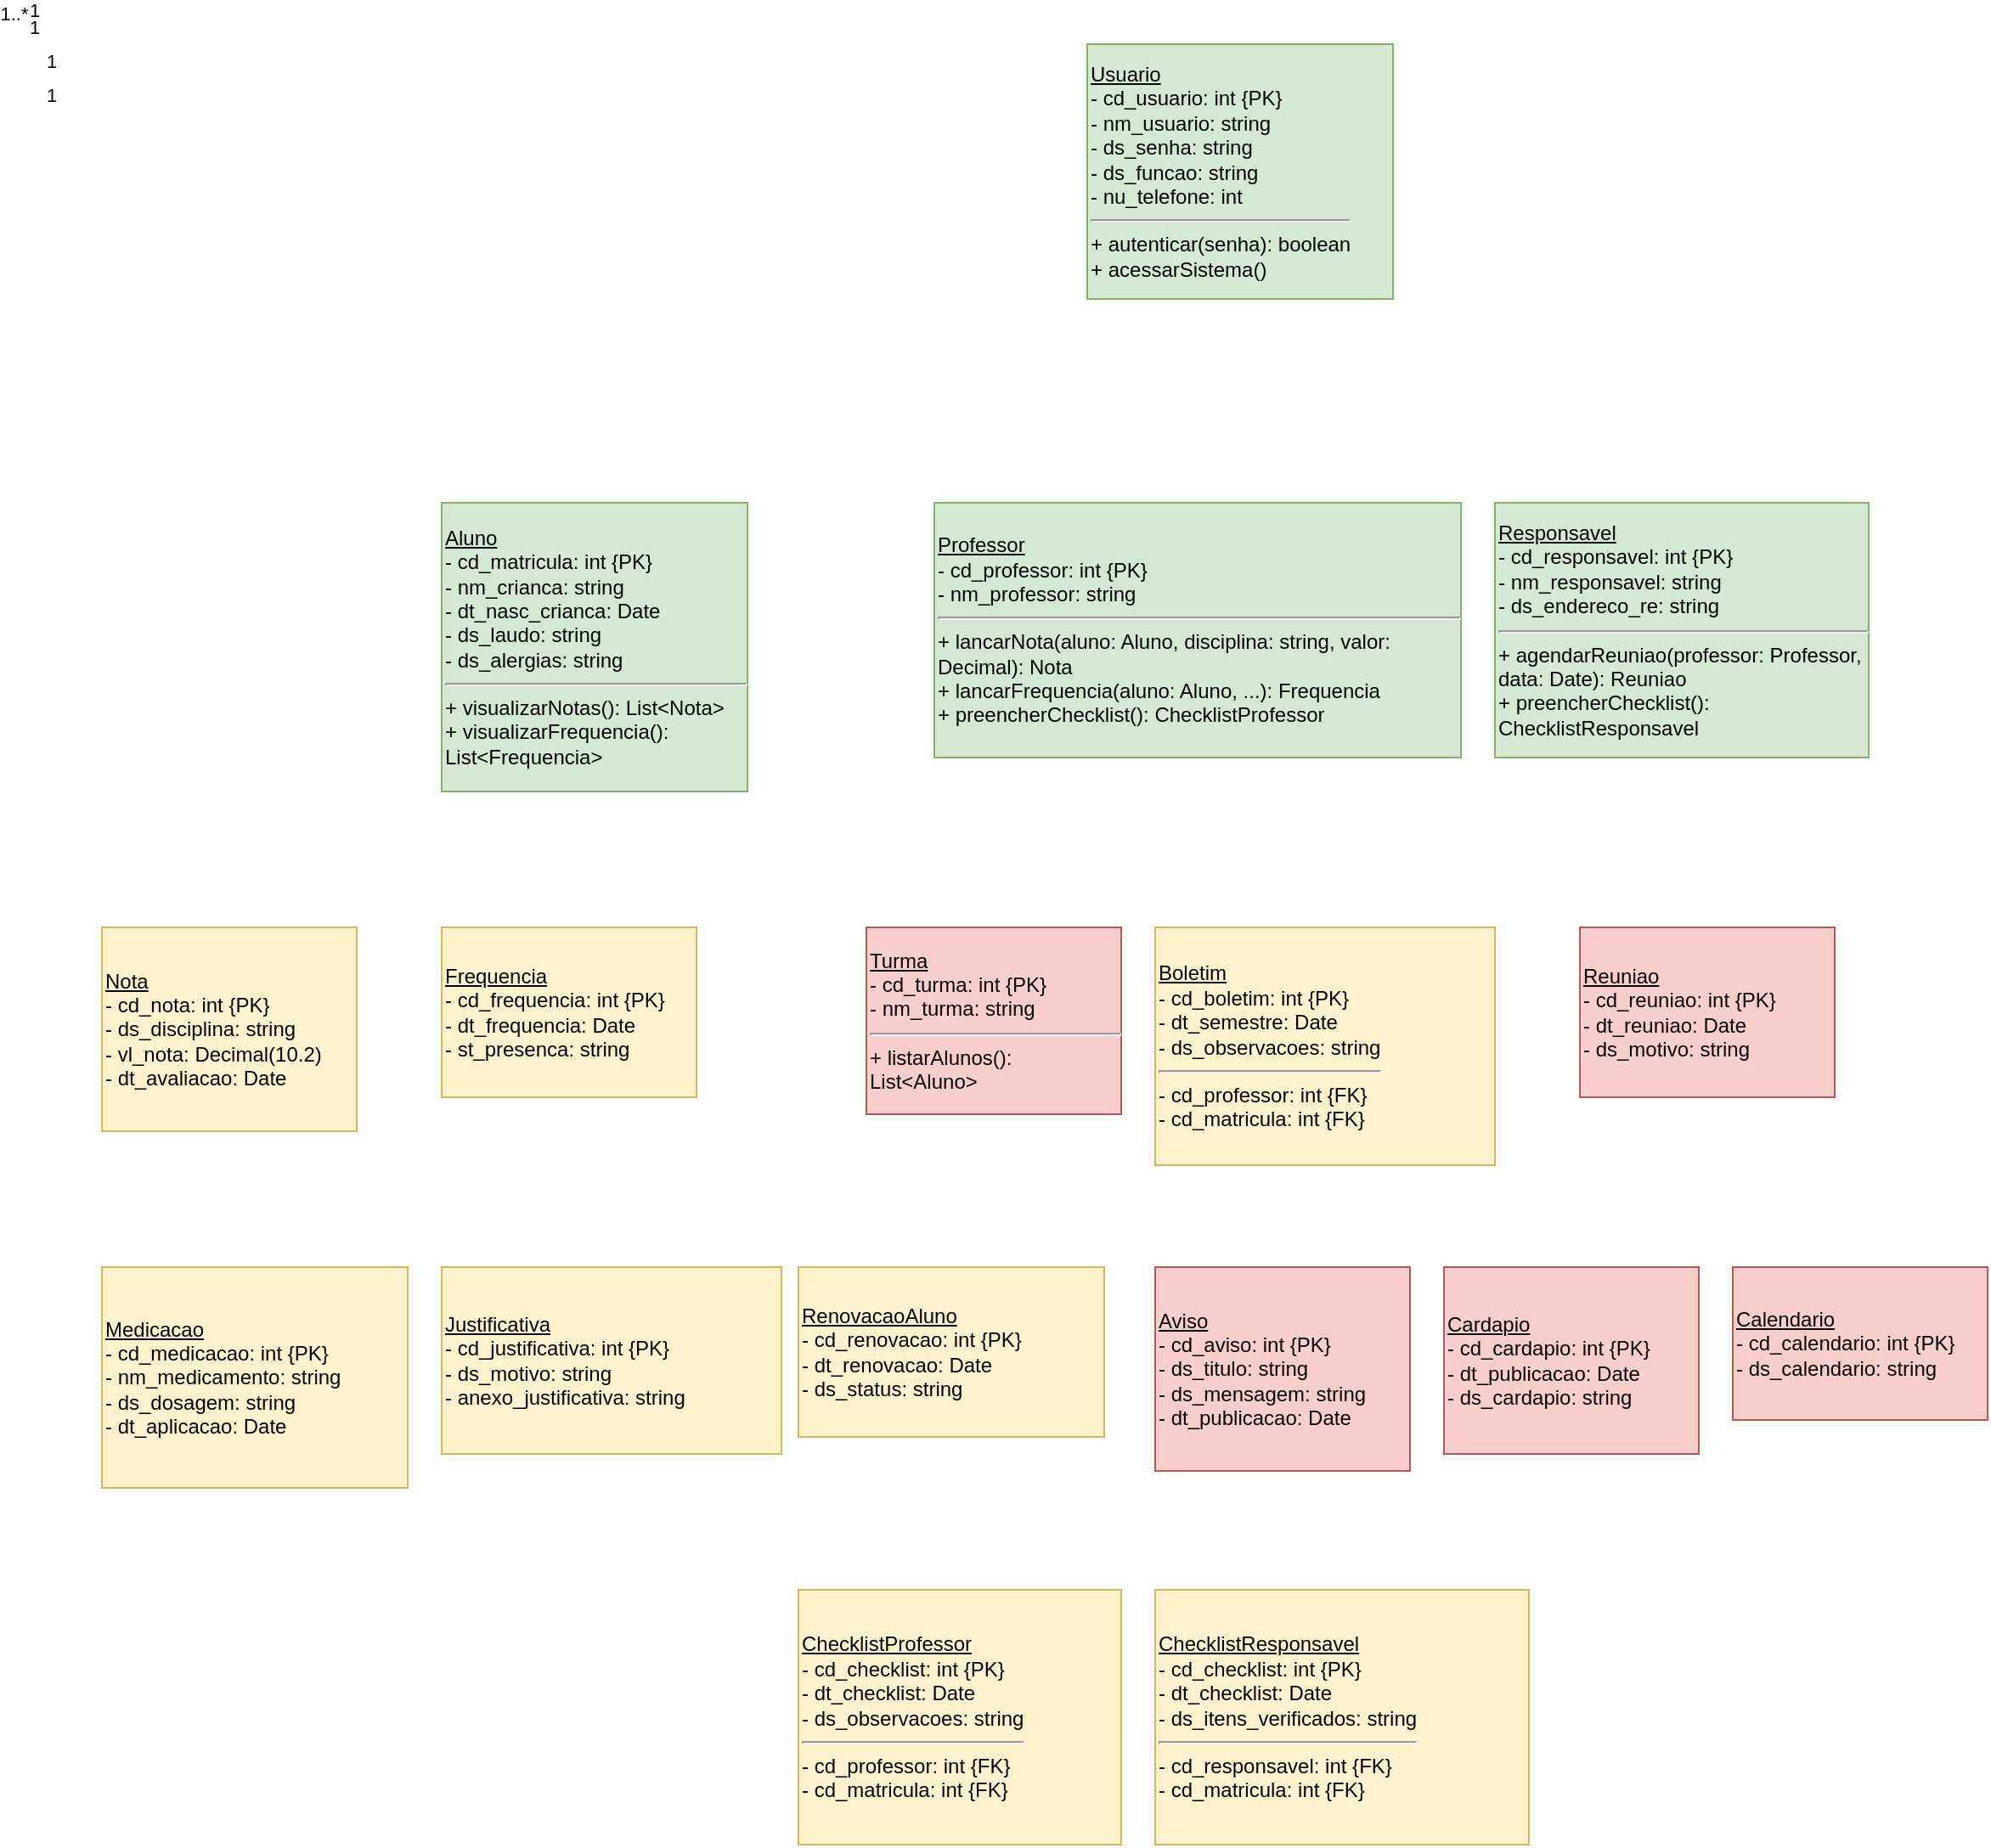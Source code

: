 <mxfile version="24.4.16" type="device">
  <diagram id="uml_familia_educa_encapsulado" name="Diagrama de Classes Encapsulado">
    <mxGraphModel dx="1685" dy="1795" grid="1" gridSize="10" guides="1" tooltips="1" connect="1" arrows="1" fold="1" page="1" pageScale="1" pageWidth="1500" pageHeight="1800" math="0" shadow="0">
      <root>
        <mxCell id="0" />
        <mxCell id="1" parent="0" />
        <mxCell id="class-usuario" value="&lt;u&gt;Usuario&lt;/u&gt;&lt;div&gt;- cd_usuario: int {PK}&lt;/div&gt;&lt;div&gt;- nm_usuario: string&lt;/div&gt;&lt;div&gt;- ds_senha: string&lt;/div&gt;&lt;div&gt;- ds_funcao: string&lt;/div&gt;&lt;div&gt;- nu_telefone: int&lt;/div&gt;&lt;hr&gt;&lt;div&gt;+ autenticar(senha): boolean&lt;/div&gt;&lt;div&gt;+ acessarSistema()&lt;/div&gt;" style="html=1;whiteSpace=wrap;fillColor=#d5e8d4;strokeColor=#82b366;align=left;" vertex="1" parent="1">
          <mxGeometry x="630" y="30" width="180" height="150" as="geometry" />
        </mxCell>
        <mxCell id="class-aluno" value="&lt;u&gt;Aluno&lt;/u&gt;&lt;div&gt;- cd_matricula: int {PK}&lt;/div&gt;&lt;div&gt;- nm_crianca: string&lt;/div&gt;&lt;div&gt;- dt_nasc_crianca: Date&lt;/div&gt;&lt;div&gt;- ds_laudo: string&lt;/div&gt;&lt;div&gt;- ds_alergias: string&lt;/div&gt;&lt;hr&gt;&lt;div&gt;+ visualizarNotas(): List&amp;lt;Nota&amp;gt;&lt;/div&gt;&lt;div&gt;+ visualizarFrequencia(): List&amp;lt;Frequencia&amp;gt;&lt;/div&gt;" style="html=1;whiteSpace=wrap;fillColor=#d5e8d4;strokeColor=#82b366;align=left;" vertex="1" parent="1">
          <mxGeometry x="250" y="300" width="180" height="170" as="geometry" />
        </mxCell>
        <mxCell id="class-responsavel" value="&lt;u&gt;Responsavel&lt;/u&gt;&lt;div&gt;- cd_responsavel: int {PK}&lt;/div&gt;&lt;div&gt;- nm_responsavel: string&lt;/div&gt;&lt;div&gt;- ds_endereco_re: string&lt;/div&gt;&lt;hr&gt;&lt;div&gt;+ agendarReuniao(professor: Professor, data: Date): Reuniao&lt;/div&gt;&lt;div&gt;+ preencherChecklist(): ChecklistResponsavel&lt;/div&gt;" style="html=1;whiteSpace=wrap;fillColor=#d5e8d4;strokeColor=#82b366;align=left;" vertex="1" parent="1">
          <mxGeometry x="870" y="300" width="220" height="150" as="geometry" />
        </mxCell>
        <mxCell id="class-professor" value="&lt;u&gt;Professor&lt;/u&gt;&lt;div&gt;- cd_professor: int {PK}&lt;/div&gt;&lt;div&gt;- nm_professor: string&lt;/div&gt;&lt;hr&gt;&lt;div&gt;+ lancarNota(aluno: Aluno, disciplina: string, valor: Decimal): Nota&lt;/div&gt;&lt;div&gt;+ lancarFrequencia(aluno: Aluno, ...): Frequencia&lt;/div&gt;&lt;div&gt;+ preencherChecklist(): ChecklistProfessor&lt;/div&gt;" style="html=1;whiteSpace=wrap;fillColor=#d5e8d4;strokeColor=#82b366;align=left;" vertex="1" parent="1">
          <mxGeometry x="540" y="300" width="310" height="150" as="geometry" />
        </mxCell>
        <mxCell id="class-turma" value="&lt;u&gt;Turma&lt;/u&gt;&lt;div&gt;- cd_turma: int {PK}&lt;/div&gt;&lt;div&gt;- nm_turma: string&lt;/div&gt;&lt;hr&gt;&lt;div&gt;+ listarAlunos(): List&amp;lt;Aluno&amp;gt;&lt;/div&gt;" style="html=1;whiteSpace=wrap;fillColor=#f8cecc;strokeColor=#b85450;align=left;" vertex="1" parent="1">
          <mxGeometry x="500" y="550" width="150" height="110" as="geometry" />
        </mxCell>
        <mxCell id="class-nota" value="&lt;u&gt;Nota&lt;/u&gt;&lt;div&gt;- cd_nota: int {PK}&lt;/div&gt;&lt;div&gt;- ds_disciplina: string&lt;/div&gt;&lt;div&gt;- vl_nota: Decimal(10.2)&lt;/div&gt;&lt;div&gt;- dt_avaliacao: Date&lt;/div&gt;" style="html=1;whiteSpace=wrap;fillColor=#fff2cc;strokeColor=#d6b656;align=left;" vertex="1" parent="1">
          <mxGeometry x="50" y="550" width="150" height="120" as="geometry" />
        </mxCell>
        <mxCell id="class-frequencia" value="&lt;u&gt;Frequencia&lt;/u&gt;&lt;div&gt;- cd_frequencia: int {PK}&lt;/div&gt;&lt;div&gt;- dt_frequencia: Date&lt;/div&gt;&lt;div&gt;- st_presenca: string&lt;/div&gt;" style="html=1;whiteSpace=wrap;fillColor=#fff2cc;strokeColor=#d6b656;align=left;" vertex="1" parent="1">
          <mxGeometry x="250" y="550" width="150" height="100" as="geometry" />
        </mxCell>
        <mxCell id="class-boletim" value="&lt;u&gt;Boletim&lt;/u&gt;&lt;div&gt;- cd_boletim: int {PK}&lt;/div&gt;&lt;div&gt;- dt_semestre: Date&lt;/div&gt;&lt;div&gt;- ds_observacoes: string&lt;/div&gt;&lt;hr&gt;&lt;div&gt;- cd_professor: int {FK}&lt;/div&gt;&lt;div&gt;- cd_matricula: int {FK}&lt;/div&gt;" style="html=1;whiteSpace=wrap;fillColor=#fff2cc;strokeColor=#d6b656;align=left;" vertex="1" parent="1">
          <mxGeometry x="670" y="550" width="200" height="140" as="geometry" />
        </mxCell>
        <mxCell id="class-reuniao" value="&lt;u&gt;Reuniao&lt;/u&gt;&lt;div&gt;- cd_reuniao: int {PK}&lt;/div&gt;&lt;div&gt;- dt_reuniao: Date&lt;/div&gt;&lt;div&gt;- ds_motivo: string&lt;/div&gt;" style="html=1;whiteSpace=wrap;fillColor=#f8cecc;strokeColor=#b85450;align=left;" vertex="1" parent="1">
          <mxGeometry x="920" y="550" width="150" height="100" as="geometry" />
        </mxCell>
        <mxCell id="class-aviso" value="&lt;u&gt;Aviso&lt;/u&gt;&lt;div&gt;- cd_aviso: int {PK}&lt;/div&gt;&lt;div&gt;- ds_titulo: string&lt;/div&gt;&lt;div&gt;- ds_mensagem: string&lt;/div&gt;&lt;div&gt;- dt_publicacao: Date&lt;/div&gt;" style="html=1;whiteSpace=wrap;fillColor=#f8cecc;strokeColor=#b85450;align=left;" vertex="1" parent="1">
          <mxGeometry x="670" y="750" width="150" height="120" as="geometry" />
        </mxCell>
        <mxCell id="class-medicacao" value="&lt;u&gt;Medicacao&lt;/u&gt;&lt;div&gt;- cd_medicacao: int {PK}&lt;/div&gt;&lt;div&gt;- nm_medicamento: string&lt;/div&gt;&lt;div&gt;- ds_dosagem: string&lt;/div&gt;&lt;div&gt;- dt_aplicacao: Date&lt;/div&gt;" style="html=1;whiteSpace=wrap;fillColor=#fff2cc;strokeColor=#d6b656;align=left;" vertex="1" parent="1">
          <mxGeometry x="50" y="750" width="180" height="130" as="geometry" />
        </mxCell>
        <mxCell id="class-justificativa" value="&lt;u&gt;Justificativa&lt;/u&gt;&lt;div&gt;- cd_justificativa: int {PK}&lt;/div&gt;&lt;div&gt;- ds_motivo: string&lt;/div&gt;&lt;div&gt;- anexo_justificativa: string&lt;/div&gt;" style="html=1;whiteSpace=wrap;fillColor=#fff2cc;strokeColor=#d6b656;align=left;" vertex="1" parent="1">
          <mxGeometry x="250" y="750" width="200" height="110" as="geometry" />
        </mxCell>
        <mxCell id="class-renovacao" value="&lt;u&gt;RenovacaoAluno&lt;/u&gt;&lt;div&gt;- cd_renovacao: int {PK}&lt;/div&gt;&lt;div&gt;- dt_renovacao: Date&lt;/div&gt;&lt;div&gt;- ds_status: string&lt;/div&gt;" style="html=1;whiteSpace=wrap;fillColor=#fff2cc;strokeColor=#d6b656;align=left;" vertex="1" parent="1">
          <mxGeometry x="460" y="750" width="180" height="100" as="geometry" />
        </mxCell>
        <mxCell id="class-checklist-professor" value="&lt;u&gt;ChecklistProfessor&lt;/u&gt;&lt;div&gt;- cd_checklist: int {PK}&lt;/div&gt;&lt;div&gt;- dt_checklist: Date&lt;/div&gt;&lt;div&gt;- ds_observacoes: string&lt;/div&gt;&lt;hr&gt;&lt;div&gt;- cd_professor: int {FK}&lt;/div&gt;&lt;div&gt;- cd_matricula: int {FK}&lt;/div&gt;" style="html=1;whiteSpace=wrap;fillColor=#fff2cc;strokeColor=#d6b656;align=left;" vertex="1" parent="1">
          <mxGeometry x="460" y="940" width="190" height="150" as="geometry" />
        </mxCell>
        <mxCell id="class-checklist-responsavel" value="&lt;u&gt;ChecklistResponsavel&lt;/u&gt;&lt;div&gt;- cd_checklist: int {PK}&lt;/div&gt;&lt;div&gt;- dt_checklist: Date&lt;/div&gt;&lt;div&gt;- ds_itens_verificados: string&lt;/div&gt;&lt;hr&gt;&lt;div&gt;- cd_responsavel: int {FK}&lt;/div&gt;&lt;div&gt;- cd_matricula: int {FK}&lt;/div&gt;" style="html=1;whiteSpace=wrap;fillColor=#fff2cc;strokeColor=#d6b656;align=left;" vertex="1" parent="1">
          <mxGeometry x="670" y="940" width="220" height="150" as="geometry" />
        </mxCell>
        <mxCell id="class-cardapio" value="&lt;u&gt;Cardapio&lt;/u&gt;&lt;div&gt;- cd_cardapio: int {PK}&lt;/div&gt;&lt;div&gt;- dt_publicacao: Date&lt;/div&gt;&lt;div&gt;- ds_cardapio: string&lt;/div&gt;" style="html=1;whiteSpace=wrap;fillColor=#f8cecc;strokeColor=#b85450;align=left;" vertex="1" parent="1">
          <mxGeometry x="840" y="750" width="150" height="110" as="geometry" />
        </mxCell>
        <mxCell id="class-calendario" value="&lt;u&gt;Calendario&lt;/u&gt;&lt;div&gt;- cd_calendario: int {PK}&lt;/div&gt;&lt;div&gt;- ds_calendario: string&lt;/div&gt;" style="html=1;whiteSpace=wrap;fillColor=#f8cecc;strokeColor=#b85450;align=left;" vertex="1" parent="1">
          <mxGeometry x="1010" y="750" width="150" height="90" as="geometry" />
        </mxCell>
        <mxCell id="rel-professor-turma" value="1" style="endArrow=none;html=1;edgeStyle=orthogonalEdge;strokeColor=#82b366;exitX=0.5;exitY=1;exitDx=0;exitDy=0;entryX=0.5;entryY=0;entryDx=0;entryDy=0;startArrow=ERmand;startFill=0;" parent="1" source="class-professor" target="class-turma">
          <mxGeometry relative="1" as="geometry">
            <mxPoint x="695" y="450" as="sourcePoint" />
            <mxPoint x="575" y="550" as="targetPoint" />
            <Array as="points">
              <mxPoint x="695" y="500" />
              <mxPoint x="575" y="500" />
            </Array>
            <mxPoint x="625" y="550" as="targetPoint" />
          </mxGeometry>
        </mxCell>
        <mxCell id="rel-professor-turma-cardinalidade" value="1..*" style="edgeLabel;html=1;align=center;verticalAlign=middle;resizable=0;points=[];" vertex="1" connectable="0" parent="rel-professor-turma">
          <mxGeometry x="0.107" y="2" relative="1" as="geometry">
            <mxPoint x="-2" y="12" as="offset" />
          </mxGeometry>
        </mxCell>
        <mxCell id="rel-aluno-turma" value="1..*" style="endArrow=none;html=1;edgeStyle=orthogonalEdge;strokeColor=#82b366;exitX=0.5;exitY=1;exitDx=0;exitDy=0;entryX=0;entryY=0.5;entryDx=0;entryDy=0;" parent="1" source="class-aluno" target="class-turma">
          <mxGeometry relative="1" as="geometry">
            <mxPoint x="340" y="470" as="sourcePoint" />
            <mxPoint x="500" y="580" as="targetPoint" />
            <Array as="points">
              <mxPoint x="340" y="530" />
              <mxPoint x="470" y="530" />
              <mxPoint x="470" y="580" />
            </Array>
          </mxGeometry>
        </mxCell>
        <mxCell id="rel-turma-aluno" value="1..*" style="endArrow=none;html=1;edgeStyle=orthogonalEdge;strokeColor=#82b366;" parent="1" source="class-turma" target="class-aluno">
          <mxGeometry relative="1" as="geometry">
            <mxPoint x="500" y="580" as="sourcePoint" />
            <mxPoint x="430" y="385" as="targetPoint" />
            <Array as="points">
              <mxPoint x="500" y="470" />
            </Array>
          </mxGeometry>
        </mxCell>
        <mxCell id="rel-aluno-responsavel" value="1..*" style="endArrow=none;html=1;edgeStyle=orthogonalEdge;strokeColor=#82b366;" parent="1" source="class-aluno" target="class-responsavel">
          <mxGeometry relative="1" as="geometry">
            <mxPoint x="430" y="385" as="sourcePoint" />
            <mxPoint x="870" y="375" as="targetPoint" />
          </mxGeometry>
        </mxCell>
        <mxCell id="rel-responsavel-aluno" value="1..*" style="endArrow=none;html=1;edgeStyle=orthogonalEdge;strokeColor=#82b366;" parent="1" source="class-responsavel" target="class-aluno">
          <mxGeometry relative="1" as="geometry">
            <mxPoint x="870" y="375" as="sourcePoint" />
            <mxPoint x="430" y="385" as="targetPoint" />
          </mxGeometry>
        </mxCell>
        <mxCell id="rel-aluno-nota" value="1..*" style="endArrow=none;html=1;edgeStyle=orthogonalEdge;strokeColor=#d6b656;exitX=0;exitY=0.5;exitDx=0;exitDy=0;entryX=1;entryY=0.5;entryDx=0;entryDy=0;startArrow=ERcomprising;startFill=1;" parent="1" source="class-aluno" target="class-nota">
          <mxGeometry relative="1" as="geometry">
            <mxPoint x="250" y="385" as="sourcePoint" />
            <mxPoint x="200" y="610" as="targetPoint" />
            <Array as="points">
              <mxPoint x="230" y="385" />
              <mxPoint x="230" y="610" />
            </Array>
          </mxGeometry>
        </mxCell>
        <mxCell id="rel-aluno-frequencia" value="1..*" style="endArrow=none;html=1;edgeStyle=orthogonalEdge;strokeColor=#d6b656;exitX=0.5;exitY=1;exitDx=0;exitDy=0;entryX=0.5;entryY=0;entryDx=0;entryDy=0;startArrow=ERcomprising;startFill=1;" parent="1" source="class-aluno" target="class-frequencia">
          <mxGeometry relative="1" as="geometry">
            <mxPoint x="340" y="470" as="sourcePoint" />
            <mxPoint x="325" y="550" as="targetPoint" />
          </mxGeometry>
        </mxCell>
        <mxCell id="rel-aluno-medicacao" value="0..*" style="endArrow=none;html=1;edgeStyle=orthogonalEdge;strokeColor=#d6b656;exitX=0;exitY=0.5;exitDx=0;exitDy=0;entryX=1;entryY=0.5;entryDx=0;entryDy=0;startArrow=ERcomprising;startFill=1;" parent="1" source="class-aluno" target="class-medicacao">
          <mxGeometry relative="1" as="geometry">
            <mxPoint x="250" y="385" as="sourcePoint" />
            <mxPoint x="230" y="815" as="targetPoint" />
            <Array as="points">
              <mxPoint x="230" y="385" />
              <mxPoint x="230" y="815" />
            </Array>
          </mxGeometry>
        </mxCell>
        <mxCell id="rel-aluno-justificativa" value="0..*" style="endArrow=none;html=1;edgeStyle=orthogonalEdge;strokeColor=#d6b656;exitX=0.5;exitY=1;exitDx=0;exitDy=0;entryX=0.5;entryY=0;entryDx=0;entryDy=0;startArrow=ERcomprising;startFill=1;" parent="1" source="class-aluno" target="class-justificativa">
          <mxGeometry relative="1" as="geometry">
            <mxPoint x="340" y="470" as="sourcePoint" />
            <mxPoint x="350" y="750" as="targetPoint" />
            <Array as="points">
              <mxPoint x="340" y="510" />
              <mxPoint x="350" y="510" />
            </Array>
          </mxGeometry>
        </mxCell>
        <mxCell id="rel-aluno-renovacao" value="0..*" style="endArrow=none;html=1;edgeStyle=orthogonalEdge;strokeColor=#d6b656;exitX=1;exitY=0.5;exitDx=0;exitDy=0;entryX=0;entryY=0.5;entryDx=0;entryDy=0;" parent="1" source="class-aluno" target="class-renovacao">
          <mxGeometry relative="1" as="geometry">
            <mxPoint x="430" y="385" as="sourcePoint" />
            <mxPoint x="460" y="800" as="targetPoint" />
            <Array as="points">
              <mxPoint x="445" y="385" />
              <mxPoint x="445" y="800" />
            </Array>
          </mxGeometry>
        </mxCell>
        <mxCell id="rel-aluno-renovacao-cardinalidade" value="1" style="edgeLabel;html=1;align=center;verticalAlign=middle;resizable=0;points=[];" vertex="1" connectable="0" parent="rel-aluno-renovacao">
          <mxGeometry x="-0.099" y="-2" relative="1" as="geometry">
            <mxPoint x="20" y="60" as="offset" />
          </mxGeometry>
        </mxCell>
        <mxCell id="rel-aluno-checklist-professor" value="0..*" style="endArrow=none;html=1;edgeStyle=orthogonalEdge;strokeColor=#d6b656;exitX=0.5;exitY=1;exitDx=0;exitDy=0;entryX=0.5;entryY=0;entryDx=0;entryDy=0;startArrow=ERcomprising;startFill=1;" parent="1" source="class-aluno" target="class-checklist-professor">
          <mxGeometry relative="1" as="geometry">
            <mxPoint x="340" y="470" as="sourcePoint" />
            <mxPoint x="555" y="940" as="targetPoint" />
            <Array as="points">
              <mxPoint x="340" y="910" />
              <mxPoint x="555" y="910" />
            </Array>
          </mxGeometry>
        </mxCell>
        <mxCell id="rel-aluno-checklist-responsavel" value="0..*" style="endArrow=none;html=1;edgeStyle=orthogonalEdge;strokeColor=#d6b656;exitX=1;exitY=0.5;exitDx=0;exitDy=0;entryX=0.5;entryY=0;entryDx=0;entryDy=0;startArrow=ERcomprising;startFill=1;" parent="1" source="class-aluno" target="class-checklist-responsavel">
          <mxGeometry relative="1" as="geometry">
            <mxPoint x="430" y="385" as="sourcePoint" />
            <mxPoint x="780" y="940" as="targetPoint" />
            <Array as="points">
              <mxPoint x="450" y="385" />
              <mxPoint x="450" y="910" />
              <mxPoint x="780" y="910" />
            </Array>
          </mxGeometry>
        </mxCell>
        <mxCell id="rel-aluno-boletim" value="0..*" style="endArrow=none;html=1;edgeStyle=orthogonalEdge;strokeColor=#d6b656;exitX=1;exitY=0.5;exitDx=0;exitDy=0;entryX=0;entryY=0.5;entryDx=0;entryDy=0;" parent="1" source="class-aluno" target="class-boletim">
          <mxGeometry relative="1" as="geometry">
            <mxPoint x="430" y="385" as="sourcePoint" />
            <mxPoint x="670" y="610" as="targetPoint" />
            <Array as="points">
              <mxPoint x="440" y="385" />
              <mxPoint x="440" y="610" />
            </Array>
          </mxGeometry>
        </mxCell>
        <mxCell id="rel-aluno-boletim-cardinalidade" value="1" style="edgeLabel;html=1;align=center;verticalAlign=middle;resizable=0;points=[];" vertex="1" connectable="0" parent="rel-aluno-boletim">
          <mxGeometry x="-0.108" y="-4" relative="1" as="geometry">
            <mxPoint x="20" y="40" as="offset" />
          </mxGeometry>
        </mxCell>
        <mxCell id="rel-professor-checklist-professor" value="0..*" style="endArrow=none;html=1;edgeStyle=orthogonalEdge;strokeColor=#d6b656;exitX=0.5;exitY=1;exitDx=0;exitDy=0;entryX=0.5;entryY=0;entryDx=0;entryDy=0;startArrow=ERmand;startFill=0;" parent="1" source="class-professor" target="class-checklist-professor">
          <mxGeometry relative="1" as="geometry">
            <mxPoint x="695" y="450" as="sourcePoint" />
            <mxPoint x="555" y="940" as="targetPoint" />
            <Array as="points">
              <mxPoint x="695" y="470" />
              <mxPoint x="555" y="470" />
            </Array>
          </mxGeometry>
        </mxCell>
        <mxCell id="rel-professor-checklist-professor-cardinalidade" value="1" style="edgeLabel;html=1;align=center;verticalAlign=middle;resizable=0;points=[];" vertex="1" connectable="0" parent="rel-professor-checklist-professor">
          <mxGeometry x="-0.049" y="-3" relative="1" as="geometry">
            <mxPoint x="10" y="10" as="offset" />
          </mxGeometry>
        </mxCell>
        <mxCell id="rel-professor-reuniao" value="0..*" style="endArrow=none;html=1;edgeStyle=orthogonalEdge;strokeColor=#b85450;exitX=1;exitY=0.5;exitDx=0;exitDy=0;entryX=0.5;entryY=0;entryDx=0;entryDy=0;startArrow=ERmand;startFill=0;" parent="1" source="class-professor" target="class-reuniao">
          <mxGeometry relative="1" as="geometry">
            <mxPoint x="850" y="375" as="sourcePoint" />
            <mxPoint x="995" y="550" as="targetPoint" />
            <Array as="points">
              <mxPoint x="870" y="375" />
              <mxPoint x="870" y="520" />
              <mxPoint x="995" y="520" />
            </Array>
          </mxGeometry>
        </mxCell>
        <mxCell id="rel-professor-reuniao-cardinalidade" value="1" style="edgeLabel;html=1;align=center;verticalAlign=middle;resizable=0;points=[];" vertex="1" connectable="0" parent="rel-professor-reuniao">
          <mxGeometry x="-0.016" y="2" relative="1" as="geometry">
            <mxPoint x="10" y="20" as="offset" />
          </mxGeometry>
        </mxCell>
        <mxCell id="rel-responsavel-checklist" value="0..*" style="endArrow=none;html=1;edgeStyle=orthogonalEdge;strokeColor=#d6b656;exitX=0.5;exitY=1;exitDx=0;exitDy=0;entryX=0.5;entryY=0;entryDx=0;entryDy=0;startArrow=ERmand;startFill=0;" parent="1" source="class-responsavel" target="class-checklist-responsavel">
          <mxGeometry relative="1" as="geometry">
            <mxPoint x="980" y="450" as="sourcePoint" />
            <mxPoint x="780" y="940" as="targetPoint" />
            <Array as="points">
              <mxPoint x="980" y="470" />
              <mxPoint x="780" y="470" />
            </Array>
          </mxGeometry>
        </mxCell>
        <mxCell id="rel-responsavel-checklist-cardinalidade" value="1" style="edgeLabel;html=1;align=center;verticalAlign=middle;resizable=0;points=[];" vertex="1" connectable="0" parent="rel-responsavel-checklist">
          <mxGeometry x="-0.049" y="-3" relative="1" as="geometry">
            <mxPoint x="10" y="10" as="offset" />
          </mxGeometry>
        </mxCell>
        <mxCell id="rel-responsavel-reuniao" value="0..*" style="endArrow=none;html=1;edgeStyle=orthogonalEdge;strokeColor=#b85450;exitX=0.5;exitY=1;exitDx=0;exitDy=0;entryX=1;entryY=0.5;entryDx=0;entryDy=0;startArrow=ERmand;startFill=0;" parent="1" source="class-responsavel" target="class-reuniao">
          <mxGeometry relative="1" as="geometry">
            <mxPoint x="980" y="450" as="sourcePoint" />
            <mxPoint x="920" y="600" as="targetPoint" />
            <Array as="points">
              <mxPoint x="980" y="520" />
              <mxPoint x="920" y="520" />
            </Array>
          </mxGeometry>
        </mxCell>
        <mxCell id="rel-responsavel-reuniao-cardinalidade" value="1" style="edgeLabel;html=1;align=center;verticalAlign=middle;resizable=0;points=[];" vertex="1" connectable="0" parent="rel-responsavel-reuniao">
          <mxGeometry x="0.102" y="-2" relative="1" as="geometry">
            <mxPoint x="10" y="20" as="offset" />
          </mxGeometry>
        </mxCell>
        <mxCell id="rel-usuario-aviso" value="0..*" style="endArrow=none;html=1;edgeStyle=orthogonalEdge;strokeColor=#b85450;exitX=0.5;exitY=1;exitDx=0;exitDy=0;entryX=0.5;entryY=0;entryDx=0;entryDy=0;startArrow=ERmand;startFill=0;" parent="1" source="class-usuario" target="class-aviso">
          <mxGeometry relative="1" as="geometry">
            <mxPoint x="720" y="180" as="sourcePoint" />
            <mxPoint x="745" y="750" as="targetPoint" />
            <Array as="points">
              <mxPoint x="720" y="250" />
              <mxPoint x="745" y="250" />
            </Array>
          </mxGeometry>
        </mxCell>
        <mxCell id="rel-usuario-aviso-cardinalidade" value="1" style="edgeLabel;html=1;align=center;verticalAlign=middle;resizable=0;points=[];" vertex="1" connectable="0" parent="rel-usuario-aviso">
          <mxGeometry x="0.067" y="-1" relative="1" as="geometry">
            <mxPoint x="10" y="20" as="offset" />
          </mxGeometry>
        </mxCell>
        <mxCell id="rel-usuario-cardapio" value="0..*" style="endArrow=none;html=1;edgeStyle=orthogonalEdge;strokeColor=#b85450;exitX=0.5;exitY=1;exitDx=0;exitDy=0;entryX=0.5;entryY=0;entryDx=0;entryDy=0;startArrow=ERmand;startFill=0;" parent="1" source="class-usuario" target="class-cardapio">
          <mxGeometry relative="1" as="geometry">
            <mxPoint x="720" y="180" as="sourcePoint" />
            <mxPoint x="915" y="750" as="targetPoint" />
            <Array as="points">
              <mxPoint x="720" y="250" />
              <mxPoint x="915" y="250" />
            </Array>
          </mxGeometry>
        </mxCell>
        <mxCell id="rel-usuario-cardapio-cardinalidade" value="1" style="edgeLabel;html=1;align=center;verticalAlign=middle;resizable=0;points=[];" vertex="1" connectable="0" parent="rel-usuario-cardapio">
          <mxGeometry x="0.046" y="-1" relative="1" as="geometry">
            <mxPoint x="10" y="20" as="offset" />
          </mxGeometry>
        </mxCell>
        <mxCell id="rel-usuario-calendario" value="0..*" style="endArrow=none;html=1;edgeStyle=orthogonalEdge;strokeColor=#b85450;exitX=0.5;exitY=1;exitDx=0;exitDy=0;entryX=0.5;entryY=0;entryDx=0;entryDy=0;startArrow=ERmand;startFill=0;" parent="1" source="class-usuario" target="class-calendario">
          <mxGeometry relative="1" as="geometry">
            <mxPoint x="720" y="180" as="sourcePoint" />
            <mxPoint x="1085" y="750" as="targetPoint" />
            <Array as="points">
              <mxPoint x="720" y="250" />
              <mxPoint x="1085" y="250" />
            </Array>
          </mxGeometry>
        </mxCell>
        <mxCell id="rel-usuario-calendario-cardinalidade" value="1" style="edgeLabel;html=1;align=center;verticalAlign=middle;resizable=0;points=[];" vertex="1" connectable="0" parent="rel-usuario-calendario">
          <mxGeometry x="0.046" y="-1" relative="1" as="geometry">
            <mxPoint x="10" y="20" as="offset" />
          </mxGeometry>
        </mxCell>
      </root>
    </mxGraphModel>
  </diagram>
</mxfile>
